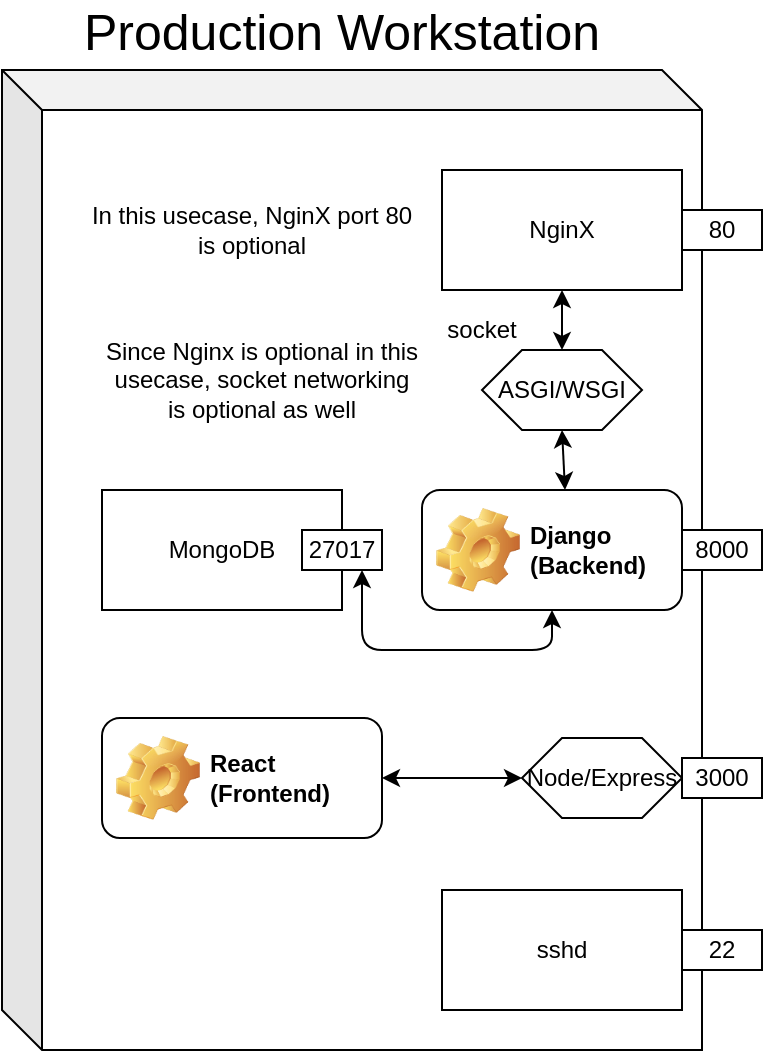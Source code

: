 <mxfile version="14.6.13" type="device"><diagram id="lWvsxAebbCnDAzZZ4csq" name="Page-1"><mxGraphModel dx="868" dy="519" grid="1" gridSize="10" guides="1" tooltips="1" connect="1" arrows="1" fold="1" page="1" pageScale="1" pageWidth="1169" pageHeight="827" math="0" shadow="0"><root><mxCell id="0"/><mxCell id="1" parent="0"/><mxCell id="0KRhNJPmx-K-qDbZvOdR-1" value="" style="shape=cube;whiteSpace=wrap;html=1;boundedLbl=1;backgroundOutline=1;darkOpacity=0.05;darkOpacity2=0.1;" parent="1" vertex="1"><mxGeometry x="150" y="90" width="350" height="490" as="geometry"/></mxCell><mxCell id="0KRhNJPmx-K-qDbZvOdR-2" value="NginX" style="rounded=0;whiteSpace=wrap;html=1;" parent="1" vertex="1"><mxGeometry x="370" y="140" width="120" height="60" as="geometry"/></mxCell><mxCell id="0KRhNJPmx-K-qDbZvOdR-6" value="80" style="rounded=0;whiteSpace=wrap;html=1;" parent="1" vertex="1"><mxGeometry x="490" y="160" width="40" height="20" as="geometry"/></mxCell><mxCell id="0KRhNJPmx-K-qDbZvOdR-7" value="&lt;font style=&quot;font-size: 25px&quot;&gt;Production Workstation&lt;/font&gt;" style="text;html=1;strokeColor=none;fillColor=none;align=center;verticalAlign=middle;whiteSpace=wrap;rounded=0;" parent="1" vertex="1"><mxGeometry x="160" y="60" width="320" height="20" as="geometry"/></mxCell><mxCell id="0KRhNJPmx-K-qDbZvOdR-8" value="ASGI/WSGI" style="shape=hexagon;perimeter=hexagonPerimeter2;whiteSpace=wrap;html=1;fixedSize=1;" parent="1" vertex="1"><mxGeometry x="390" y="230" width="80" height="40" as="geometry"/></mxCell><mxCell id="0KRhNJPmx-K-qDbZvOdR-9" value="Node/Express" style="shape=hexagon;perimeter=hexagonPerimeter2;whiteSpace=wrap;html=1;fixedSize=1;" parent="1" vertex="1"><mxGeometry x="410" y="424" width="80" height="40" as="geometry"/></mxCell><mxCell id="0KRhNJPmx-K-qDbZvOdR-10" value="MongoDB" style="rounded=0;whiteSpace=wrap;html=1;" parent="1" vertex="1"><mxGeometry x="200" y="300" width="120" height="60" as="geometry"/></mxCell><mxCell id="0KRhNJPmx-K-qDbZvOdR-11" value="Django (Backend)" style="label;whiteSpace=wrap;html=1;image=img/clipart/Gear_128x128.png" parent="1" vertex="1"><mxGeometry x="360" y="300" width="130" height="60" as="geometry"/></mxCell><mxCell id="0KRhNJPmx-K-qDbZvOdR-12" value="React (Frontend)" style="label;whiteSpace=wrap;html=1;image=img/clipart/Gear_128x128.png" parent="1" vertex="1"><mxGeometry x="200" y="414" width="140" height="60" as="geometry"/></mxCell><mxCell id="0KRhNJPmx-K-qDbZvOdR-15" value="27017" style="rounded=0;whiteSpace=wrap;html=1;" parent="1" vertex="1"><mxGeometry x="300" y="320" width="40" height="20" as="geometry"/></mxCell><mxCell id="0KRhNJPmx-K-qDbZvOdR-19" value="" style="endArrow=classic;startArrow=classic;html=1;entryX=0.5;entryY=1;entryDx=0;entryDy=0;exitX=0.5;exitY=0;exitDx=0;exitDy=0;" parent="1" source="0KRhNJPmx-K-qDbZvOdR-8" target="0KRhNJPmx-K-qDbZvOdR-2" edge="1"><mxGeometry width="50" height="50" relative="1" as="geometry"><mxPoint x="430" y="300" as="sourcePoint"/><mxPoint x="480" y="250" as="targetPoint"/><Array as="points"><mxPoint x="430" y="210"/></Array></mxGeometry></mxCell><mxCell id="0KRhNJPmx-K-qDbZvOdR-21" value="socket" style="text;html=1;strokeColor=none;fillColor=none;align=center;verticalAlign=middle;whiteSpace=wrap;rounded=0;" parent="1" vertex="1"><mxGeometry x="370" y="210" width="40" height="20" as="geometry"/></mxCell><mxCell id="0KRhNJPmx-K-qDbZvOdR-22" value="" style="endArrow=classic;startArrow=classic;html=1;entryX=0;entryY=0.5;entryDx=0;entryDy=0;exitX=1;exitY=0.5;exitDx=0;exitDy=0;" parent="1" source="0KRhNJPmx-K-qDbZvOdR-12" target="0KRhNJPmx-K-qDbZvOdR-9" edge="1"><mxGeometry width="50" height="50" relative="1" as="geometry"><mxPoint x="430" y="300" as="sourcePoint"/><mxPoint x="480" y="250" as="targetPoint"/></mxGeometry></mxCell><mxCell id="0KRhNJPmx-K-qDbZvOdR-23" value="" style="endArrow=classic;startArrow=classic;html=1;entryX=0.5;entryY=1;entryDx=0;entryDy=0;exitX=0.55;exitY=0;exitDx=0;exitDy=0;exitPerimeter=0;" parent="1" source="0KRhNJPmx-K-qDbZvOdR-11" target="0KRhNJPmx-K-qDbZvOdR-8" edge="1"><mxGeometry width="50" height="50" relative="1" as="geometry"><mxPoint x="430" y="300" as="sourcePoint"/><mxPoint x="480" y="250" as="targetPoint"/></mxGeometry></mxCell><mxCell id="0KRhNJPmx-K-qDbZvOdR-24" value="" style="endArrow=classic;startArrow=classic;html=1;entryX=0.75;entryY=1;entryDx=0;entryDy=0;exitX=0.5;exitY=1;exitDx=0;exitDy=0;" parent="1" source="0KRhNJPmx-K-qDbZvOdR-11" target="0KRhNJPmx-K-qDbZvOdR-15" edge="1"><mxGeometry width="50" height="50" relative="1" as="geometry"><mxPoint x="430" y="350" as="sourcePoint"/><mxPoint x="480" y="300" as="targetPoint"/><Array as="points"><mxPoint x="425" y="380"/><mxPoint x="330" y="380"/></Array></mxGeometry></mxCell><mxCell id="0KRhNJPmx-K-qDbZvOdR-26" value="3000" style="rounded=0;whiteSpace=wrap;html=1;" parent="1" vertex="1"><mxGeometry x="490" y="434" width="40" height="20" as="geometry"/></mxCell><mxCell id="8sEzQXW30AW0rQAOsUC8-1" value="" style="group" parent="1" vertex="1" connectable="0"><mxGeometry x="370" y="500" width="160" height="60" as="geometry"/></mxCell><mxCell id="0KRhNJPmx-K-qDbZvOdR-14" value="sshd" style="rounded=0;whiteSpace=wrap;html=1;" parent="8sEzQXW30AW0rQAOsUC8-1" vertex="1"><mxGeometry width="120" height="60" as="geometry"/></mxCell><mxCell id="0KRhNJPmx-K-qDbZvOdR-16" value="22" style="rounded=0;whiteSpace=wrap;html=1;" parent="8sEzQXW30AW0rQAOsUC8-1" vertex="1"><mxGeometry x="120" y="20" width="40" height="20" as="geometry"/></mxCell><mxCell id="8sEzQXW30AW0rQAOsUC8-2" value="8000" style="rounded=0;whiteSpace=wrap;html=1;" parent="1" vertex="1"><mxGeometry x="490" y="320" width="40" height="20" as="geometry"/></mxCell><mxCell id="8sEzQXW30AW0rQAOsUC8-6" value="In this usecase, NginX port 80 is optional" style="text;html=1;strokeColor=none;fillColor=none;align=center;verticalAlign=middle;whiteSpace=wrap;rounded=0;" parent="1" vertex="1"><mxGeometry x="190" y="160" width="170" height="20" as="geometry"/></mxCell><mxCell id="8sEzQXW30AW0rQAOsUC8-7" value="Since Nginx is optional in this usecase, socket networking is optional as well" style="text;html=1;strokeColor=none;fillColor=none;align=center;verticalAlign=middle;whiteSpace=wrap;rounded=0;" parent="1" vertex="1"><mxGeometry x="200" y="220" width="160" height="50" as="geometry"/></mxCell></root></mxGraphModel></diagram></mxfile>
